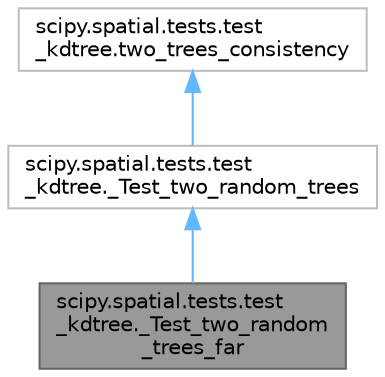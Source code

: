 digraph "scipy.spatial.tests.test_kdtree._Test_two_random_trees_far"
{
 // LATEX_PDF_SIZE
  bgcolor="transparent";
  edge [fontname=Helvetica,fontsize=10,labelfontname=Helvetica,labelfontsize=10];
  node [fontname=Helvetica,fontsize=10,shape=box,height=0.2,width=0.4];
  Node1 [id="Node000001",label="scipy.spatial.tests.test\l_kdtree._Test_two_random\l_trees_far",height=0.2,width=0.4,color="gray40", fillcolor="grey60", style="filled", fontcolor="black",tooltip=" "];
  Node2 -> Node1 [id="edge1_Node000001_Node000002",dir="back",color="steelblue1",style="solid",tooltip=" "];
  Node2 [id="Node000002",label="scipy.spatial.tests.test\l_kdtree._Test_two_random_trees",height=0.2,width=0.4,color="grey75", fillcolor="white", style="filled",URL="$dc/deb/classscipy_1_1spatial_1_1tests_1_1test__kdtree_1_1__Test__two__random__trees.html",tooltip=" "];
  Node3 -> Node2 [id="edge2_Node000002_Node000003",dir="back",color="steelblue1",style="solid",tooltip=" "];
  Node3 [id="Node000003",label="scipy.spatial.tests.test\l_kdtree.two_trees_consistency",height=0.2,width=0.4,color="grey75", fillcolor="white", style="filled",URL="$de/dda/classscipy_1_1spatial_1_1tests_1_1test__kdtree_1_1two__trees__consistency.html",tooltip=" "];
}
